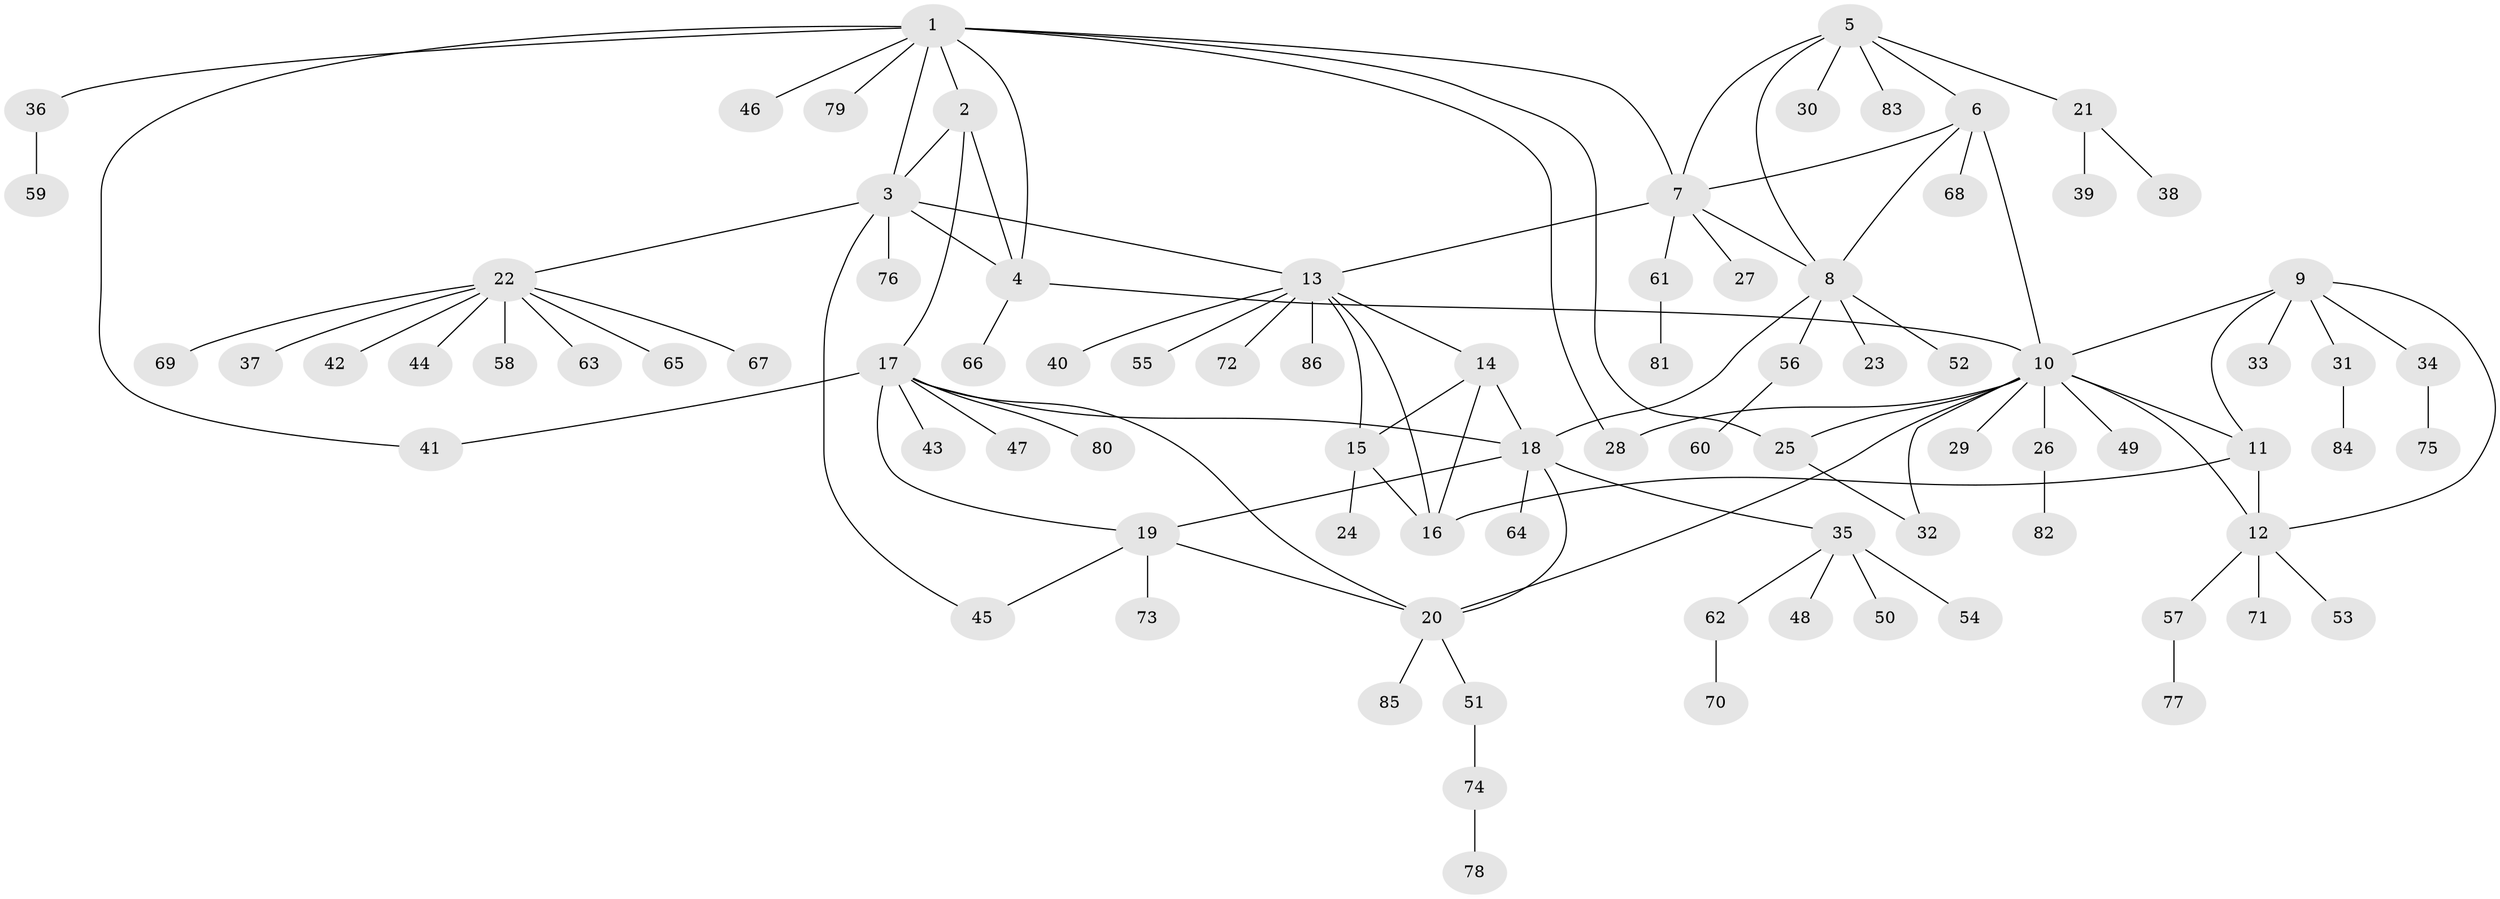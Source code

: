 // coarse degree distribution, {8: 0.04918032786885246, 7: 0.03278688524590164, 3: 0.04918032786885246, 9: 0.03278688524590164, 5: 0.09836065573770492, 12: 0.01639344262295082, 4: 0.03278688524590164, 2: 0.08196721311475409, 1: 0.6065573770491803}
// Generated by graph-tools (version 1.1) at 2025/52/02/27/25 19:52:15]
// undirected, 86 vertices, 111 edges
graph export_dot {
graph [start="1"]
  node [color=gray90,style=filled];
  1;
  2;
  3;
  4;
  5;
  6;
  7;
  8;
  9;
  10;
  11;
  12;
  13;
  14;
  15;
  16;
  17;
  18;
  19;
  20;
  21;
  22;
  23;
  24;
  25;
  26;
  27;
  28;
  29;
  30;
  31;
  32;
  33;
  34;
  35;
  36;
  37;
  38;
  39;
  40;
  41;
  42;
  43;
  44;
  45;
  46;
  47;
  48;
  49;
  50;
  51;
  52;
  53;
  54;
  55;
  56;
  57;
  58;
  59;
  60;
  61;
  62;
  63;
  64;
  65;
  66;
  67;
  68;
  69;
  70;
  71;
  72;
  73;
  74;
  75;
  76;
  77;
  78;
  79;
  80;
  81;
  82;
  83;
  84;
  85;
  86;
  1 -- 2;
  1 -- 3;
  1 -- 4;
  1 -- 7;
  1 -- 25;
  1 -- 28;
  1 -- 36;
  1 -- 41;
  1 -- 46;
  1 -- 79;
  2 -- 3;
  2 -- 4;
  2 -- 17;
  3 -- 4;
  3 -- 13;
  3 -- 22;
  3 -- 45;
  3 -- 76;
  4 -- 10;
  4 -- 66;
  5 -- 6;
  5 -- 7;
  5 -- 8;
  5 -- 21;
  5 -- 30;
  5 -- 83;
  6 -- 7;
  6 -- 8;
  6 -- 10;
  6 -- 68;
  7 -- 8;
  7 -- 13;
  7 -- 27;
  7 -- 61;
  8 -- 18;
  8 -- 23;
  8 -- 52;
  8 -- 56;
  9 -- 10;
  9 -- 11;
  9 -- 12;
  9 -- 31;
  9 -- 33;
  9 -- 34;
  10 -- 11;
  10 -- 12;
  10 -- 20;
  10 -- 25;
  10 -- 26;
  10 -- 28;
  10 -- 29;
  10 -- 32;
  10 -- 49;
  11 -- 12;
  11 -- 16;
  12 -- 53;
  12 -- 57;
  12 -- 71;
  13 -- 14;
  13 -- 15;
  13 -- 16;
  13 -- 40;
  13 -- 55;
  13 -- 72;
  13 -- 86;
  14 -- 15;
  14 -- 16;
  14 -- 18;
  15 -- 16;
  15 -- 24;
  17 -- 18;
  17 -- 19;
  17 -- 20;
  17 -- 41;
  17 -- 43;
  17 -- 47;
  17 -- 80;
  18 -- 19;
  18 -- 20;
  18 -- 35;
  18 -- 64;
  19 -- 20;
  19 -- 45;
  19 -- 73;
  20 -- 51;
  20 -- 85;
  21 -- 38;
  21 -- 39;
  22 -- 37;
  22 -- 42;
  22 -- 44;
  22 -- 58;
  22 -- 63;
  22 -- 65;
  22 -- 67;
  22 -- 69;
  25 -- 32;
  26 -- 82;
  31 -- 84;
  34 -- 75;
  35 -- 48;
  35 -- 50;
  35 -- 54;
  35 -- 62;
  36 -- 59;
  51 -- 74;
  56 -- 60;
  57 -- 77;
  61 -- 81;
  62 -- 70;
  74 -- 78;
}
